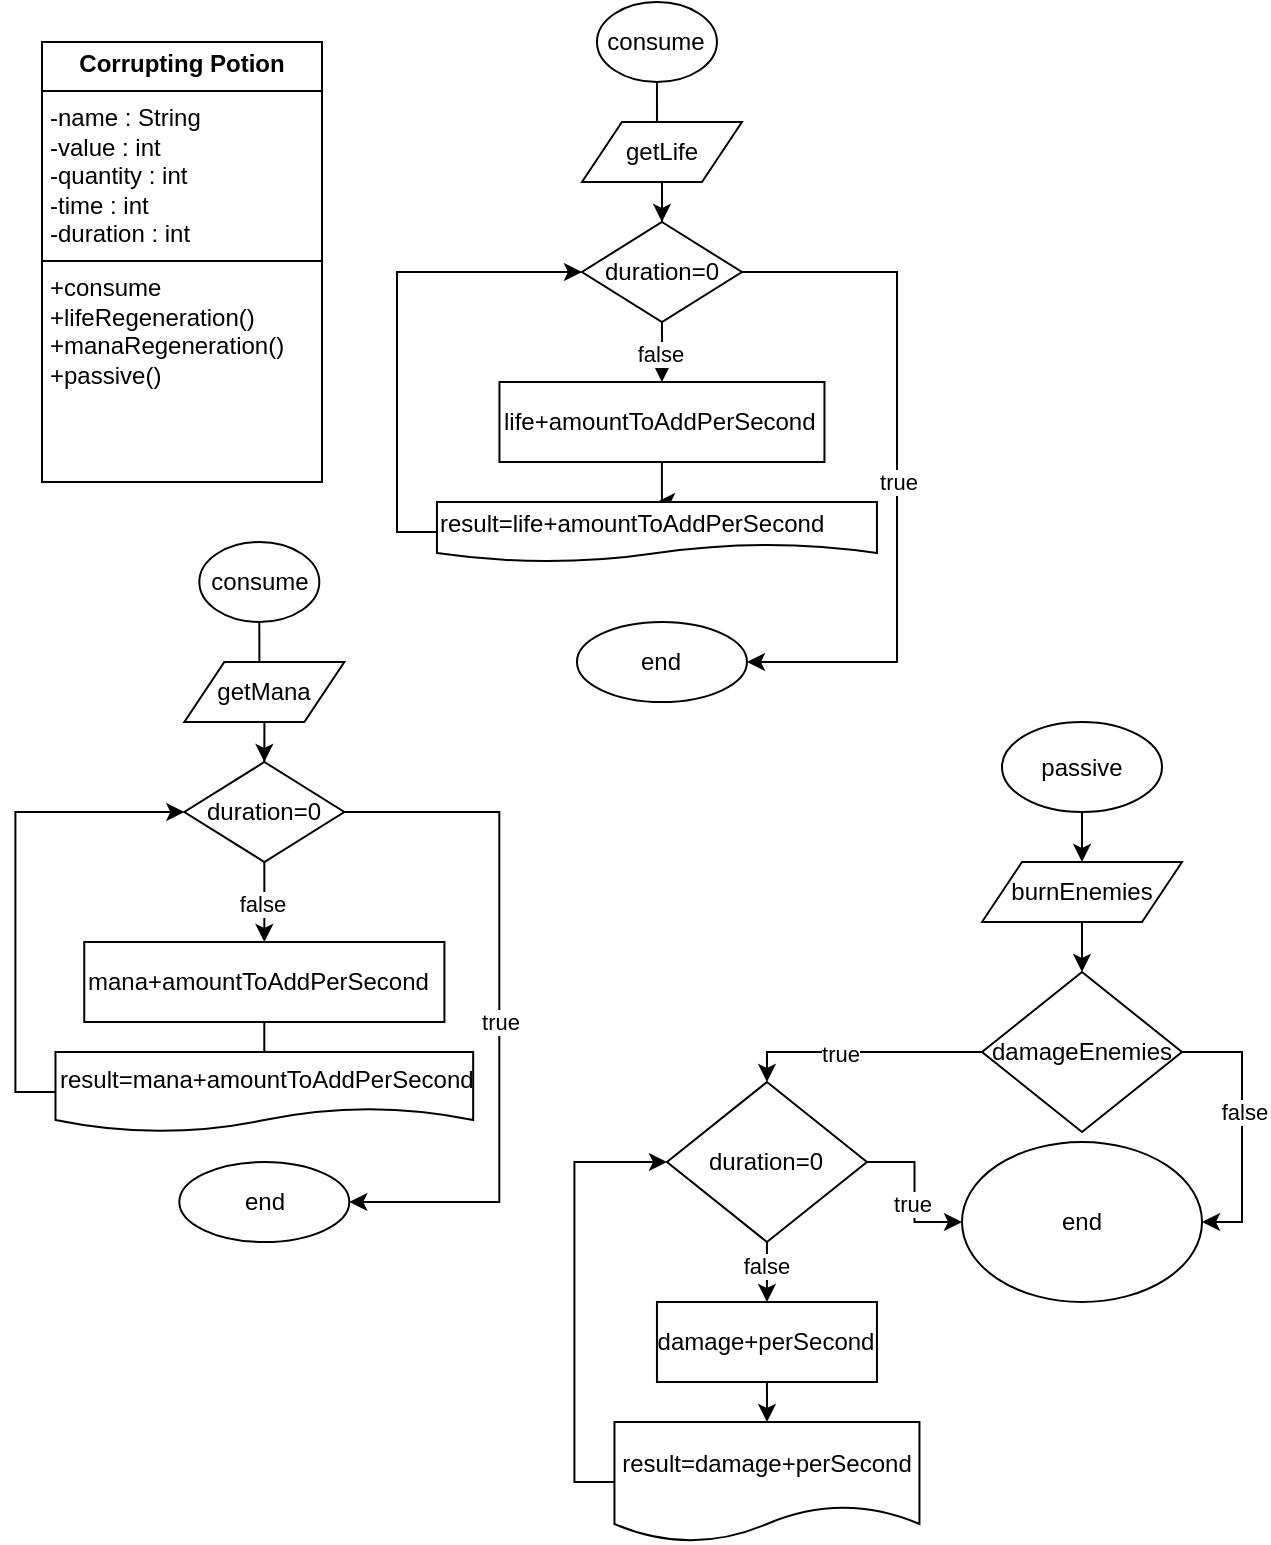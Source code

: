 <mxfile version="24.3.0" type="google">
  <diagram name="Página-1" id="cVTPjqIftb26xUQo-dpX">
    <mxGraphModel grid="1" page="1" gridSize="10" guides="1" tooltips="1" connect="1" arrows="1" fold="1" pageScale="1" pageWidth="827" pageHeight="1169" math="0" shadow="0">
      <root>
        <mxCell id="0" />
        <mxCell id="1" parent="0" />
        <mxCell id="G7dS1ypWpmba1u2Bi6X7-1" value="&lt;p style=&quot;margin: 4px 0px 0px; text-align: center;&quot;&gt;&lt;b&gt;Corrupting Potion&lt;/b&gt;&lt;/p&gt;&lt;hr size=&quot;1&quot; style=&quot;border-style:solid;&quot;&gt;&lt;p style=&quot;margin:0px;margin-left:4px;&quot;&gt;-name : String&lt;/p&gt;&lt;p style=&quot;margin:0px;margin-left:4px;&quot;&gt;-value : int&lt;/p&gt;&lt;p style=&quot;margin:0px;margin-left:4px;&quot;&gt;-quantity : int&lt;/p&gt;&lt;p style=&quot;margin:0px;margin-left:4px;&quot;&gt;-time : int&lt;/p&gt;&lt;p style=&quot;margin:0px;margin-left:4px;&quot;&gt;-duration : int&lt;/p&gt;&lt;hr size=&quot;1&quot; style=&quot;border-style:solid;&quot;&gt;&lt;p style=&quot;margin:0px;margin-left:4px;&quot;&gt;+consume&lt;/p&gt;&lt;p style=&quot;margin:0px;margin-left:4px;&quot;&gt;+lifeRegeneration()&lt;span style=&quot;white-space: pre;&quot;&gt;&#x9;&lt;/span&gt;&lt;/p&gt;&lt;p style=&quot;margin:0px;margin-left:4px;&quot;&gt;+manaRegeneration()&lt;/p&gt;&lt;p style=&quot;margin:0px;margin-left:4px;&quot;&gt;+passive()&lt;/p&gt;&lt;p style=&quot;margin:0px;margin-left:4px;&quot;&gt;&lt;br&gt;&lt;/p&gt;" style="verticalAlign=top;align=left;overflow=fill;html=1;whiteSpace=wrap;" vertex="1" parent="1">
          <mxGeometry x="60" y="40" width="140" height="220" as="geometry" />
        </mxCell>
        <mxCell id="G7dS1ypWpmba1u2Bi6X7-3" style="edgeStyle=orthogonalEdgeStyle;rounded=0;orthogonalLoop=1;jettySize=auto;html=1;" edge="1" parent="1" source="G7dS1ypWpmba1u2Bi6X7-2">
          <mxGeometry relative="1" as="geometry">
            <mxPoint x="367.48" y="110" as="targetPoint" />
          </mxGeometry>
        </mxCell>
        <mxCell id="G7dS1ypWpmba1u2Bi6X7-2" value="consume" style="ellipse;whiteSpace=wrap;html=1;" vertex="1" parent="1">
          <mxGeometry x="337.48" y="20" width="60" height="40" as="geometry" />
        </mxCell>
        <mxCell id="G7dS1ypWpmba1u2Bi6X7-5" style="edgeStyle=orthogonalEdgeStyle;rounded=0;orthogonalLoop=1;jettySize=auto;html=1;entryX=0.5;entryY=0;entryDx=0;entryDy=0;" edge="1" parent="1" source="G7dS1ypWpmba1u2Bi6X7-4" target="G7dS1ypWpmba1u2Bi6X7-12">
          <mxGeometry relative="1" as="geometry">
            <mxPoint x="367.48" y="160" as="targetPoint" />
          </mxGeometry>
        </mxCell>
        <mxCell id="G7dS1ypWpmba1u2Bi6X7-4" value="getLife" style="shape=parallelogram;perimeter=parallelogramPerimeter;whiteSpace=wrap;html=1;fixedSize=1;" vertex="1" parent="1">
          <mxGeometry x="329.98" y="80" width="80" height="30" as="geometry" />
        </mxCell>
        <mxCell id="G7dS1ypWpmba1u2Bi6X7-8" style="edgeStyle=orthogonalEdgeStyle;rounded=0;orthogonalLoop=1;jettySize=auto;html=1;entryX=0.5;entryY=0;entryDx=0;entryDy=0;" edge="1" parent="1" source="G7dS1ypWpmba1u2Bi6X7-6" target="G7dS1ypWpmba1u2Bi6X7-7">
          <mxGeometry relative="1" as="geometry" />
        </mxCell>
        <mxCell id="G7dS1ypWpmba1u2Bi6X7-6" value="life+amountToAddPerSecond" style="rounded=0;whiteSpace=wrap;html=1;align=left;" vertex="1" parent="1">
          <mxGeometry x="288.73" y="210" width="162.5" height="40" as="geometry" />
        </mxCell>
        <mxCell id="G7dS1ypWpmba1u2Bi6X7-22" style="edgeStyle=orthogonalEdgeStyle;rounded=0;orthogonalLoop=1;jettySize=auto;html=1;entryX=0;entryY=0.5;entryDx=0;entryDy=0;exitX=0;exitY=0.5;exitDx=0;exitDy=0;" edge="1" parent="1" source="G7dS1ypWpmba1u2Bi6X7-7" target="G7dS1ypWpmba1u2Bi6X7-12">
          <mxGeometry relative="1" as="geometry" />
        </mxCell>
        <mxCell id="G7dS1ypWpmba1u2Bi6X7-7" value="result=life+amountToAddPerSecond" style="shape=document;whiteSpace=wrap;html=1;boundedLbl=1;align=left;" vertex="1" parent="1">
          <mxGeometry x="257.48" y="270" width="220" height="30" as="geometry" />
        </mxCell>
        <mxCell id="G7dS1ypWpmba1u2Bi6X7-11" value="end" style="ellipse;whiteSpace=wrap;html=1;" vertex="1" parent="1">
          <mxGeometry x="327.48" y="330" width="85" height="40" as="geometry" />
        </mxCell>
        <mxCell id="G7dS1ypWpmba1u2Bi6X7-15" style="edgeStyle=orthogonalEdgeStyle;rounded=0;orthogonalLoop=1;jettySize=auto;html=1;entryX=1;entryY=0.5;entryDx=0;entryDy=0;exitX=1;exitY=0.5;exitDx=0;exitDy=0;" edge="1" parent="1" source="G7dS1ypWpmba1u2Bi6X7-12" target="G7dS1ypWpmba1u2Bi6X7-11">
          <mxGeometry relative="1" as="geometry">
            <Array as="points">
              <mxPoint x="487.48" y="155" />
              <mxPoint x="487.48" y="350" />
            </Array>
          </mxGeometry>
        </mxCell>
        <mxCell id="G7dS1ypWpmba1u2Bi6X7-16" value="true" style="edgeLabel;html=1;align=center;verticalAlign=middle;resizable=0;points=[];" connectable="0" vertex="1" parent="G7dS1ypWpmba1u2Bi6X7-15">
          <mxGeometry x="0.048" relative="1" as="geometry">
            <mxPoint as="offset" />
          </mxGeometry>
        </mxCell>
        <mxCell id="G7dS1ypWpmba1u2Bi6X7-17" style="edgeStyle=orthogonalEdgeStyle;rounded=0;orthogonalLoop=1;jettySize=auto;html=1;exitX=0.5;exitY=1;exitDx=0;exitDy=0;" edge="1" parent="1" source="G7dS1ypWpmba1u2Bi6X7-12" target="G7dS1ypWpmba1u2Bi6X7-6">
          <mxGeometry relative="1" as="geometry" />
        </mxCell>
        <mxCell id="G7dS1ypWpmba1u2Bi6X7-18" value="false" style="edgeLabel;html=1;align=center;verticalAlign=middle;resizable=0;points=[];" connectable="0" vertex="1" parent="G7dS1ypWpmba1u2Bi6X7-17">
          <mxGeometry x="0.041" y="-1" relative="1" as="geometry">
            <mxPoint as="offset" />
          </mxGeometry>
        </mxCell>
        <mxCell id="G7dS1ypWpmba1u2Bi6X7-12" value="duration=0" style="rhombus;whiteSpace=wrap;html=1;" vertex="1" parent="1">
          <mxGeometry x="329.98" y="130" width="80" height="50" as="geometry" />
        </mxCell>
        <mxCell id="G7dS1ypWpmba1u2Bi6X7-23" style="edgeStyle=orthogonalEdgeStyle;rounded=0;orthogonalLoop=1;jettySize=auto;html=1;" edge="1" parent="1" source="G7dS1ypWpmba1u2Bi6X7-24">
          <mxGeometry relative="1" as="geometry">
            <mxPoint x="168.66" y="380" as="targetPoint" />
          </mxGeometry>
        </mxCell>
        <mxCell id="G7dS1ypWpmba1u2Bi6X7-24" value="consume" style="ellipse;whiteSpace=wrap;html=1;" vertex="1" parent="1">
          <mxGeometry x="138.66" y="290" width="60" height="40" as="geometry" />
        </mxCell>
        <mxCell id="G7dS1ypWpmba1u2Bi6X7-25" style="edgeStyle=orthogonalEdgeStyle;rounded=0;orthogonalLoop=1;jettySize=auto;html=1;entryX=0.5;entryY=0;entryDx=0;entryDy=0;" edge="1" parent="1" source="G7dS1ypWpmba1u2Bi6X7-26" target="G7dS1ypWpmba1u2Bi6X7-36">
          <mxGeometry relative="1" as="geometry">
            <mxPoint x="168.66" y="430" as="targetPoint" />
          </mxGeometry>
        </mxCell>
        <mxCell id="G7dS1ypWpmba1u2Bi6X7-26" value="getMana" style="shape=parallelogram;perimeter=parallelogramPerimeter;whiteSpace=wrap;html=1;fixedSize=1;" vertex="1" parent="1">
          <mxGeometry x="131.16" y="350" width="80" height="30" as="geometry" />
        </mxCell>
        <mxCell id="G7dS1ypWpmba1u2Bi6X7-27" style="edgeStyle=orthogonalEdgeStyle;rounded=0;orthogonalLoop=1;jettySize=auto;html=1;entryX=0.5;entryY=0;entryDx=0;entryDy=0;" edge="1" parent="1" source="G7dS1ypWpmba1u2Bi6X7-28" target="G7dS1ypWpmba1u2Bi6X7-30">
          <mxGeometry relative="1" as="geometry" />
        </mxCell>
        <mxCell id="G7dS1ypWpmba1u2Bi6X7-28" value="mana+amountToAddPerSecond" style="rounded=0;whiteSpace=wrap;html=1;align=left;" vertex="1" parent="1">
          <mxGeometry x="81.12" y="490" width="180.09" height="40" as="geometry" />
        </mxCell>
        <mxCell id="G7dS1ypWpmba1u2Bi6X7-29" style="edgeStyle=orthogonalEdgeStyle;rounded=0;orthogonalLoop=1;jettySize=auto;html=1;entryX=0;entryY=0.5;entryDx=0;entryDy=0;exitX=0;exitY=0.5;exitDx=0;exitDy=0;" edge="1" parent="1" source="G7dS1ypWpmba1u2Bi6X7-30" target="G7dS1ypWpmba1u2Bi6X7-36">
          <mxGeometry relative="1" as="geometry" />
        </mxCell>
        <mxCell id="G7dS1ypWpmba1u2Bi6X7-30" value="result=mana+amountToAddPerSecond" style="shape=document;whiteSpace=wrap;html=1;boundedLbl=1;align=left;" vertex="1" parent="1">
          <mxGeometry x="66.74" y="545" width="208.84" height="40" as="geometry" />
        </mxCell>
        <mxCell id="G7dS1ypWpmba1u2Bi6X7-31" value="end" style="ellipse;whiteSpace=wrap;html=1;" vertex="1" parent="1">
          <mxGeometry x="128.66" y="600" width="85" height="40" as="geometry" />
        </mxCell>
        <mxCell id="G7dS1ypWpmba1u2Bi6X7-32" style="edgeStyle=orthogonalEdgeStyle;rounded=0;orthogonalLoop=1;jettySize=auto;html=1;entryX=1;entryY=0.5;entryDx=0;entryDy=0;exitX=1;exitY=0.5;exitDx=0;exitDy=0;" edge="1" parent="1" source="G7dS1ypWpmba1u2Bi6X7-36" target="G7dS1ypWpmba1u2Bi6X7-31">
          <mxGeometry relative="1" as="geometry">
            <Array as="points">
              <mxPoint x="288.66" y="425" />
              <mxPoint x="288.66" y="620" />
            </Array>
          </mxGeometry>
        </mxCell>
        <mxCell id="G7dS1ypWpmba1u2Bi6X7-33" value="true" style="edgeLabel;html=1;align=center;verticalAlign=middle;resizable=0;points=[];" connectable="0" vertex="1" parent="G7dS1ypWpmba1u2Bi6X7-32">
          <mxGeometry x="0.048" relative="1" as="geometry">
            <mxPoint as="offset" />
          </mxGeometry>
        </mxCell>
        <mxCell id="G7dS1ypWpmba1u2Bi6X7-34" style="edgeStyle=orthogonalEdgeStyle;rounded=0;orthogonalLoop=1;jettySize=auto;html=1;exitX=0.5;exitY=1;exitDx=0;exitDy=0;" edge="1" parent="1" source="G7dS1ypWpmba1u2Bi6X7-36" target="G7dS1ypWpmba1u2Bi6X7-28">
          <mxGeometry relative="1" as="geometry" />
        </mxCell>
        <mxCell id="G7dS1ypWpmba1u2Bi6X7-35" value="false" style="edgeLabel;html=1;align=center;verticalAlign=middle;resizable=0;points=[];" connectable="0" vertex="1" parent="G7dS1ypWpmba1u2Bi6X7-34">
          <mxGeometry x="0.041" y="-1" relative="1" as="geometry">
            <mxPoint as="offset" />
          </mxGeometry>
        </mxCell>
        <mxCell id="G7dS1ypWpmba1u2Bi6X7-36" value="duration=0" style="rhombus;whiteSpace=wrap;html=1;" vertex="1" parent="1">
          <mxGeometry x="131.16" y="400" width="80" height="50" as="geometry" />
        </mxCell>
        <mxCell id="G7dS1ypWpmba1u2Bi6X7-38" style="edgeStyle=orthogonalEdgeStyle;rounded=0;orthogonalLoop=1;jettySize=auto;html=1;" edge="1" parent="1" source="G7dS1ypWpmba1u2Bi6X7-37" target="G7dS1ypWpmba1u2Bi6X7-39">
          <mxGeometry relative="1" as="geometry">
            <mxPoint x="580" y="460" as="targetPoint" />
          </mxGeometry>
        </mxCell>
        <mxCell id="G7dS1ypWpmba1u2Bi6X7-37" value="passive" style="ellipse;whiteSpace=wrap;html=1;" vertex="1" parent="1">
          <mxGeometry x="540" y="380" width="80" height="45" as="geometry" />
        </mxCell>
        <mxCell id="G7dS1ypWpmba1u2Bi6X7-41" style="edgeStyle=orthogonalEdgeStyle;rounded=0;orthogonalLoop=1;jettySize=auto;html=1;entryX=0.5;entryY=0;entryDx=0;entryDy=0;" edge="1" parent="1" source="G7dS1ypWpmba1u2Bi6X7-39" target="G7dS1ypWpmba1u2Bi6X7-40">
          <mxGeometry relative="1" as="geometry" />
        </mxCell>
        <mxCell id="G7dS1ypWpmba1u2Bi6X7-39" value="burnEnemies" style="shape=parallelogram;perimeter=parallelogramPerimeter;whiteSpace=wrap;html=1;fixedSize=1;" vertex="1" parent="1">
          <mxGeometry x="530" y="450" width="100" height="30" as="geometry" />
        </mxCell>
        <mxCell id="G7dS1ypWpmba1u2Bi6X7-42" style="edgeStyle=orthogonalEdgeStyle;rounded=0;orthogonalLoop=1;jettySize=auto;html=1;exitX=1;exitY=0.5;exitDx=0;exitDy=0;entryX=1;entryY=0.5;entryDx=0;entryDy=0;" edge="1" parent="1" source="G7dS1ypWpmba1u2Bi6X7-40" target="G7dS1ypWpmba1u2Bi6X7-54">
          <mxGeometry relative="1" as="geometry">
            <mxPoint x="660" y="630" as="targetPoint" />
          </mxGeometry>
        </mxCell>
        <mxCell id="G7dS1ypWpmba1u2Bi6X7-43" value="false" style="edgeLabel;html=1;align=center;verticalAlign=middle;resizable=0;points=[];" connectable="0" vertex="1" parent="G7dS1ypWpmba1u2Bi6X7-42">
          <mxGeometry x="-0.118" y="1" relative="1" as="geometry">
            <mxPoint as="offset" />
          </mxGeometry>
        </mxCell>
        <mxCell id="G7dS1ypWpmba1u2Bi6X7-44" style="edgeStyle=orthogonalEdgeStyle;rounded=0;orthogonalLoop=1;jettySize=auto;html=1;exitX=0;exitY=0.5;exitDx=0;exitDy=0;entryX=0.5;entryY=0;entryDx=0;entryDy=0;" edge="1" parent="1" source="G7dS1ypWpmba1u2Bi6X7-40" target="G7dS1ypWpmba1u2Bi6X7-49">
          <mxGeometry relative="1" as="geometry">
            <mxPoint x="409.98" y="530" as="targetPoint" />
            <mxPoint x="517.5" y="435" as="sourcePoint" />
            <Array as="points">
              <mxPoint x="423" y="545" />
            </Array>
          </mxGeometry>
        </mxCell>
        <mxCell id="G7dS1ypWpmba1u2Bi6X7-45" value="true" style="edgeLabel;html=1;align=center;verticalAlign=middle;resizable=0;points=[];" connectable="0" vertex="1" parent="G7dS1ypWpmba1u2Bi6X7-44">
          <mxGeometry x="0.171" y="1" relative="1" as="geometry">
            <mxPoint as="offset" />
          </mxGeometry>
        </mxCell>
        <mxCell id="G7dS1ypWpmba1u2Bi6X7-40" value="damageEnemies" style="rhombus;whiteSpace=wrap;html=1;" vertex="1" parent="1">
          <mxGeometry x="530" y="505" width="100" height="80" as="geometry" />
        </mxCell>
        <mxCell id="G7dS1ypWpmba1u2Bi6X7-47" style="edgeStyle=orthogonalEdgeStyle;rounded=0;orthogonalLoop=1;jettySize=auto;html=1;exitX=0.5;exitY=1;exitDx=0;exitDy=0;" edge="1" parent="1" source="G7dS1ypWpmba1u2Bi6X7-46" target="G7dS1ypWpmba1u2Bi6X7-48">
          <mxGeometry relative="1" as="geometry">
            <mxPoint x="475.286" y="730" as="targetPoint" />
          </mxGeometry>
        </mxCell>
        <mxCell id="G7dS1ypWpmba1u2Bi6X7-46" value="damage+perSecond" style="rounded=0;whiteSpace=wrap;html=1;" vertex="1" parent="1">
          <mxGeometry x="367.48" y="670" width="110" height="40" as="geometry" />
        </mxCell>
        <mxCell id="G7dS1ypWpmba1u2Bi6X7-55" style="edgeStyle=orthogonalEdgeStyle;rounded=0;orthogonalLoop=1;jettySize=auto;html=1;entryX=0;entryY=0.5;entryDx=0;entryDy=0;exitX=0;exitY=0.5;exitDx=0;exitDy=0;" edge="1" parent="1" source="G7dS1ypWpmba1u2Bi6X7-48" target="G7dS1ypWpmba1u2Bi6X7-49">
          <mxGeometry relative="1" as="geometry" />
        </mxCell>
        <mxCell id="G7dS1ypWpmba1u2Bi6X7-48" value="result=damage+perSecond" style="shape=document;whiteSpace=wrap;html=1;boundedLbl=1;" vertex="1" parent="1">
          <mxGeometry x="346.23" y="730" width="152.5" height="60" as="geometry" />
        </mxCell>
        <mxCell id="G7dS1ypWpmba1u2Bi6X7-50" style="edgeStyle=orthogonalEdgeStyle;rounded=0;orthogonalLoop=1;jettySize=auto;html=1;exitX=0.5;exitY=1;exitDx=0;exitDy=0;entryX=0.5;entryY=0;entryDx=0;entryDy=0;" edge="1" parent="1" source="G7dS1ypWpmba1u2Bi6X7-49" target="G7dS1ypWpmba1u2Bi6X7-46">
          <mxGeometry relative="1" as="geometry" />
        </mxCell>
        <mxCell id="G7dS1ypWpmba1u2Bi6X7-51" value="false" style="edgeLabel;html=1;align=center;verticalAlign=middle;resizable=0;points=[];" connectable="0" vertex="1" parent="G7dS1ypWpmba1u2Bi6X7-50">
          <mxGeometry x="-0.209" y="-1" relative="1" as="geometry">
            <mxPoint as="offset" />
          </mxGeometry>
        </mxCell>
        <mxCell id="G7dS1ypWpmba1u2Bi6X7-52" style="edgeStyle=orthogonalEdgeStyle;rounded=0;orthogonalLoop=1;jettySize=auto;html=1;entryX=0;entryY=0.5;entryDx=0;entryDy=0;" edge="1" parent="1" source="G7dS1ypWpmba1u2Bi6X7-49" target="G7dS1ypWpmba1u2Bi6X7-54">
          <mxGeometry relative="1" as="geometry">
            <mxPoint x="590" y="650" as="targetPoint" />
          </mxGeometry>
        </mxCell>
        <mxCell id="G7dS1ypWpmba1u2Bi6X7-53" value="true" style="edgeLabel;html=1;align=center;verticalAlign=middle;resizable=0;points=[];" connectable="0" vertex="1" parent="G7dS1ypWpmba1u2Bi6X7-52">
          <mxGeometry x="0.164" y="-2" relative="1" as="geometry">
            <mxPoint as="offset" />
          </mxGeometry>
        </mxCell>
        <mxCell id="G7dS1ypWpmba1u2Bi6X7-49" value="duration=0" style="rhombus;whiteSpace=wrap;html=1;" vertex="1" parent="1">
          <mxGeometry x="372.48" y="560" width="100" height="80" as="geometry" />
        </mxCell>
        <mxCell id="G7dS1ypWpmba1u2Bi6X7-54" value="end" style="ellipse;whiteSpace=wrap;html=1;" vertex="1" parent="1">
          <mxGeometry x="520" y="590" width="120" height="80" as="geometry" />
        </mxCell>
      </root>
    </mxGraphModel>
  </diagram>
</mxfile>
